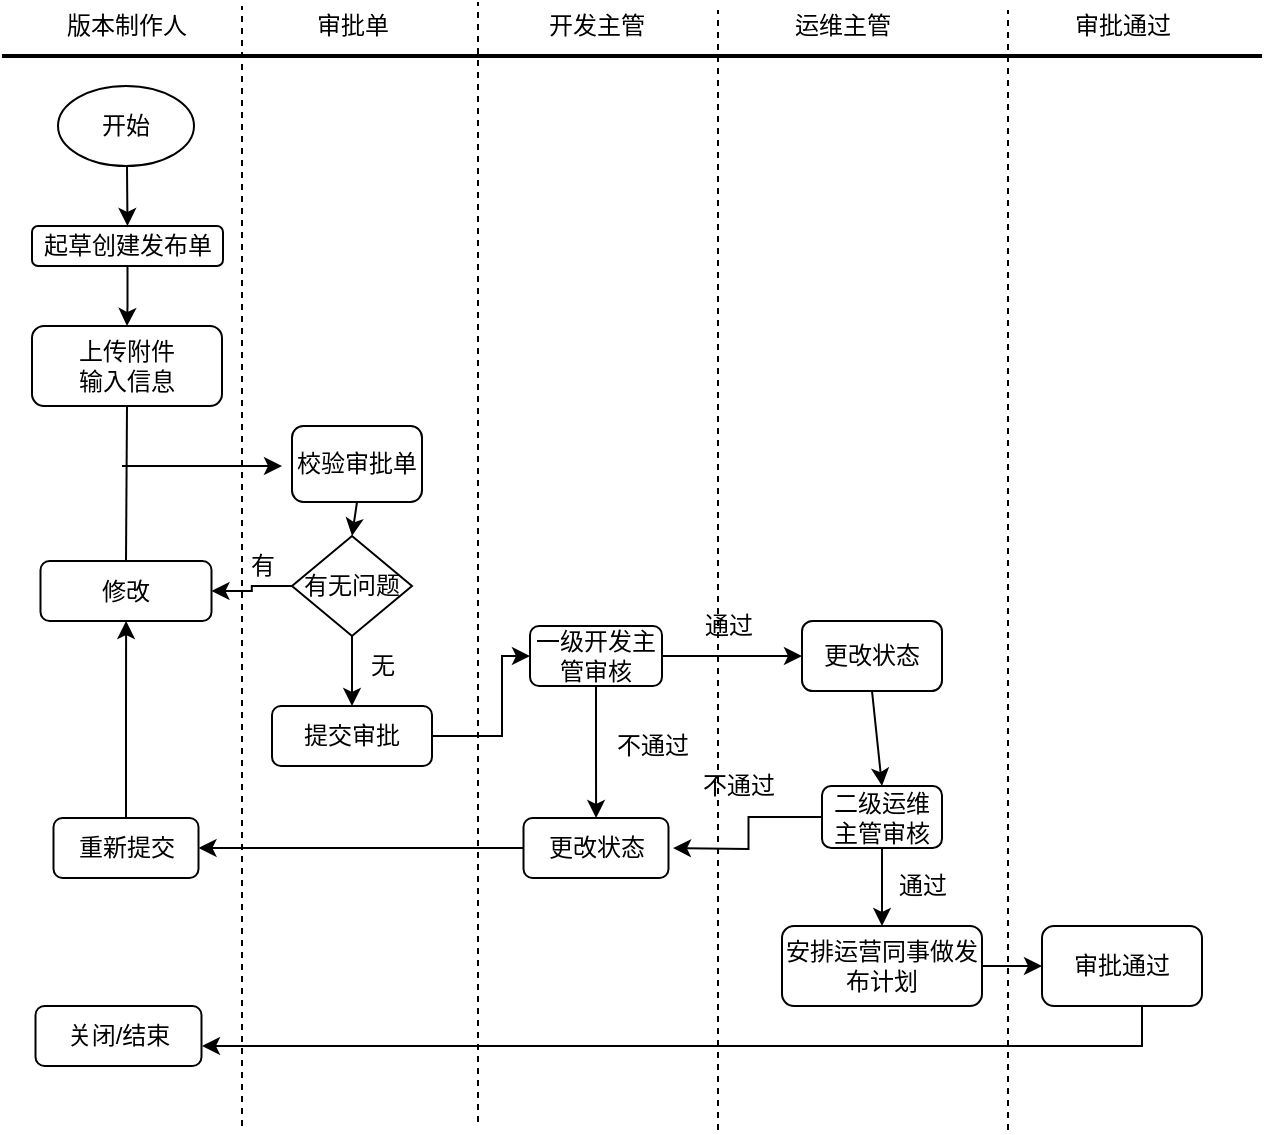<mxfile version="14.9.4" type="github">
  <diagram id="wOEtmpE22JPiZsjKgkxO" name="Page-1">
    <mxGraphModel dx="782" dy="468" grid="1" gridSize="10" guides="1" tooltips="1" connect="1" arrows="1" fold="1" page="1" pageScale="1" pageWidth="827" pageHeight="1169" math="0" shadow="0">
      <root>
        <mxCell id="0" />
        <mxCell id="1" parent="0" />
        <mxCell id="U-x_nso1w-7MmtHxoD05-55" value="" style="line;strokeWidth=2;html=1;" parent="1" vertex="1">
          <mxGeometry x="40" y="420" width="630" height="10" as="geometry" />
        </mxCell>
        <mxCell id="U-x_nso1w-7MmtHxoD05-60" value="版本制作人" style="text;html=1;align=center;verticalAlign=middle;resizable=0;points=[];autosize=1;strokeColor=none;" parent="1" vertex="1">
          <mxGeometry x="62" y="400" width="80" height="20" as="geometry" />
        </mxCell>
        <mxCell id="U-x_nso1w-7MmtHxoD05-61" value="开发主管" style="text;html=1;align=center;verticalAlign=middle;resizable=0;points=[];autosize=1;strokeColor=none;" parent="1" vertex="1">
          <mxGeometry x="307" y="400" width="60" height="20" as="geometry" />
        </mxCell>
        <mxCell id="U-x_nso1w-7MmtHxoD05-62" value="运维主管" style="text;html=1;align=center;verticalAlign=middle;resizable=0;points=[];autosize=1;strokeColor=none;" parent="1" vertex="1">
          <mxGeometry x="430" y="400" width="60" height="20" as="geometry" />
        </mxCell>
        <mxCell id="U-x_nso1w-7MmtHxoD05-63" value="审批通过" style="text;html=1;align=center;verticalAlign=middle;resizable=0;points=[];autosize=1;strokeColor=none;" parent="1" vertex="1">
          <mxGeometry x="570" y="400" width="60" height="20" as="geometry" />
        </mxCell>
        <mxCell id="U-x_nso1w-7MmtHxoD05-68" style="edgeStyle=orthogonalEdgeStyle;rounded=0;orthogonalLoop=1;jettySize=auto;html=1;exitX=0.5;exitY=1;exitDx=0;exitDy=0;entryX=0.5;entryY=0;entryDx=0;entryDy=0;" parent="1" target="U-x_nso1w-7MmtHxoD05-65" edge="1">
          <mxGeometry relative="1" as="geometry">
            <mxPoint x="102" y="450" as="sourcePoint" />
          </mxGeometry>
        </mxCell>
        <mxCell id="U-x_nso1w-7MmtHxoD05-64" value="开始" style="ellipse;whiteSpace=wrap;html=1;" parent="1" vertex="1">
          <mxGeometry x="68" y="440" width="68" height="40" as="geometry" />
        </mxCell>
        <mxCell id="U-x_nso1w-7MmtHxoD05-69" value="" style="edgeStyle=orthogonalEdgeStyle;rounded=0;orthogonalLoop=1;jettySize=auto;html=1;" parent="1" source="U-x_nso1w-7MmtHxoD05-65" target="U-x_nso1w-7MmtHxoD05-67" edge="1">
          <mxGeometry relative="1" as="geometry" />
        </mxCell>
        <mxCell id="U-x_nso1w-7MmtHxoD05-65" value="起草创建发布单" style="rounded=1;whiteSpace=wrap;html=1;" parent="1" vertex="1">
          <mxGeometry x="55" y="510" width="95.5" height="20" as="geometry" />
        </mxCell>
        <mxCell id="U-x_nso1w-7MmtHxoD05-67" value="上传附件&lt;br&gt;输入信息" style="rounded=1;whiteSpace=wrap;html=1;" parent="1" vertex="1">
          <mxGeometry x="55" y="560" width="95" height="40" as="geometry" />
        </mxCell>
        <mxCell id="U-x_nso1w-7MmtHxoD05-72" value="修改" style="rounded=1;whiteSpace=wrap;html=1;" parent="1" vertex="1">
          <mxGeometry x="59.25" y="677.5" width="85.5" height="30" as="geometry" />
        </mxCell>
        <mxCell id="U-x_nso1w-7MmtHxoD05-75" value="" style="edgeStyle=orthogonalEdgeStyle;rounded=0;orthogonalLoop=1;jettySize=auto;html=1;exitX=0.5;exitY=0;exitDx=0;exitDy=0;" parent="1" source="HqEoBKaH_x2RzY1JDvCR-24" target="U-x_nso1w-7MmtHxoD05-72" edge="1">
          <mxGeometry relative="1" as="geometry">
            <mxPoint x="102" y="800" as="sourcePoint" />
          </mxGeometry>
        </mxCell>
        <mxCell id="HqEoBKaH_x2RzY1JDvCR-33" value="" style="edgeStyle=orthogonalEdgeStyle;rounded=0;orthogonalLoop=1;jettySize=auto;html=1;" edge="1" parent="1" source="U-x_nso1w-7MmtHxoD05-76" target="U-x_nso1w-7MmtHxoD05-82">
          <mxGeometry relative="1" as="geometry" />
        </mxCell>
        <mxCell id="U-x_nso1w-7MmtHxoD05-76" value="一级开发主管审核" style="rounded=1;whiteSpace=wrap;html=1;" parent="1" vertex="1">
          <mxGeometry x="304" y="710" width="66" height="30" as="geometry" />
        </mxCell>
        <mxCell id="U-x_nso1w-7MmtHxoD05-80" value="不通过" style="text;html=1;align=center;verticalAlign=middle;resizable=0;points=[];autosize=1;strokeColor=none;" parent="1" vertex="1">
          <mxGeometry x="340" y="760" width="50" height="20" as="geometry" />
        </mxCell>
        <mxCell id="HqEoBKaH_x2RzY1JDvCR-25" value="" style="edgeStyle=orthogonalEdgeStyle;rounded=0;orthogonalLoop=1;jettySize=auto;html=1;" edge="1" parent="1" source="U-x_nso1w-7MmtHxoD05-82" target="HqEoBKaH_x2RzY1JDvCR-24">
          <mxGeometry relative="1" as="geometry" />
        </mxCell>
        <mxCell id="U-x_nso1w-7MmtHxoD05-82" value="更改状态" style="rounded=1;whiteSpace=wrap;html=1;" parent="1" vertex="1">
          <mxGeometry x="300.75" y="806" width="72.5" height="30" as="geometry" />
        </mxCell>
        <mxCell id="U-x_nso1w-7MmtHxoD05-86" value="" style="endArrow=classic;html=1;entryX=0;entryY=0.5;entryDx=0;entryDy=0;exitX=1;exitY=0.5;exitDx=0;exitDy=0;" parent="1" source="U-x_nso1w-7MmtHxoD05-76" edge="1" target="U-x_nso1w-7MmtHxoD05-88">
          <mxGeometry width="50" height="50" relative="1" as="geometry">
            <mxPoint x="376" y="723" as="sourcePoint" />
            <mxPoint x="415" y="724.5" as="targetPoint" />
          </mxGeometry>
        </mxCell>
        <mxCell id="U-x_nso1w-7MmtHxoD05-88" value="更改状态" style="rounded=1;whiteSpace=wrap;html=1;" parent="1" vertex="1">
          <mxGeometry x="440" y="707.5" width="70" height="35" as="geometry" />
        </mxCell>
        <mxCell id="HqEoBKaH_x2RzY1JDvCR-31" value="" style="edgeStyle=orthogonalEdgeStyle;rounded=0;orthogonalLoop=1;jettySize=auto;html=1;" edge="1" parent="1" source="U-x_nso1w-7MmtHxoD05-90" target="U-x_nso1w-7MmtHxoD05-100">
          <mxGeometry relative="1" as="geometry" />
        </mxCell>
        <mxCell id="U-x_nso1w-7MmtHxoD05-90" value="二级运维主管审核" style="rounded=1;whiteSpace=wrap;html=1;" parent="1" vertex="1">
          <mxGeometry x="450" y="790" width="60" height="31" as="geometry" />
        </mxCell>
        <mxCell id="U-x_nso1w-7MmtHxoD05-96" value="" style="edgeStyle=orthogonalEdgeStyle;rounded=0;orthogonalLoop=1;jettySize=auto;html=1;exitX=0;exitY=0.5;exitDx=0;exitDy=0;" parent="1" source="U-x_nso1w-7MmtHxoD05-90" edge="1">
          <mxGeometry relative="1" as="geometry">
            <mxPoint x="408" y="821" as="sourcePoint" />
            <mxPoint x="375.5" y="821" as="targetPoint" />
          </mxGeometry>
        </mxCell>
        <mxCell id="U-x_nso1w-7MmtHxoD05-91" value="不通过" style="text;html=1;align=center;verticalAlign=middle;resizable=0;points=[];autosize=1;strokeColor=none;" parent="1" vertex="1">
          <mxGeometry x="382.5" y="780" width="50" height="20" as="geometry" />
        </mxCell>
        <mxCell id="U-x_nso1w-7MmtHxoD05-106" value="" style="edgeStyle=orthogonalEdgeStyle;rounded=0;orthogonalLoop=1;jettySize=auto;html=1;" parent="1" source="U-x_nso1w-7MmtHxoD05-100" target="U-x_nso1w-7MmtHxoD05-105" edge="1">
          <mxGeometry relative="1" as="geometry" />
        </mxCell>
        <mxCell id="U-x_nso1w-7MmtHxoD05-100" value="安排运营同事做发布计划" style="rounded=1;whiteSpace=wrap;html=1;" parent="1" vertex="1">
          <mxGeometry x="430" y="860" width="100" height="40" as="geometry" />
        </mxCell>
        <mxCell id="U-x_nso1w-7MmtHxoD05-107" style="edgeStyle=orthogonalEdgeStyle;rounded=0;orthogonalLoop=1;jettySize=auto;html=1;" parent="1" edge="1">
          <mxGeometry relative="1" as="geometry">
            <mxPoint x="140" y="920" as="targetPoint" />
            <mxPoint x="640.0" y="880" as="sourcePoint" />
            <Array as="points">
              <mxPoint x="610" y="880" />
              <mxPoint x="610" y="920" />
            </Array>
          </mxGeometry>
        </mxCell>
        <mxCell id="U-x_nso1w-7MmtHxoD05-105" value="审批通过" style="rounded=1;whiteSpace=wrap;html=1;" parent="1" vertex="1">
          <mxGeometry x="560" y="860" width="80" height="40" as="geometry" />
        </mxCell>
        <mxCell id="U-x_nso1w-7MmtHxoD05-108" value="关闭/结束" style="rounded=1;whiteSpace=wrap;html=1;" parent="1" vertex="1">
          <mxGeometry x="56.75" y="900" width="83" height="30" as="geometry" />
        </mxCell>
        <mxCell id="HqEoBKaH_x2RzY1JDvCR-3" value="审批单" style="text;html=1;align=center;verticalAlign=middle;resizable=0;points=[];autosize=1;strokeColor=none;" vertex="1" parent="1">
          <mxGeometry x="190" y="400" width="50" height="20" as="geometry" />
        </mxCell>
        <mxCell id="HqEoBKaH_x2RzY1JDvCR-4" value="" style="endArrow=none;html=1;exitX=0.5;exitY=0;exitDx=0;exitDy=0;entryX=0.5;entryY=1;entryDx=0;entryDy=0;" edge="1" parent="1" source="U-x_nso1w-7MmtHxoD05-72" target="U-x_nso1w-7MmtHxoD05-67">
          <mxGeometry width="50" height="50" relative="1" as="geometry">
            <mxPoint x="210" y="700" as="sourcePoint" />
            <mxPoint x="260" y="650" as="targetPoint" />
          </mxGeometry>
        </mxCell>
        <mxCell id="HqEoBKaH_x2RzY1JDvCR-5" value="" style="endArrow=classic;html=1;" edge="1" parent="1">
          <mxGeometry width="50" height="50" relative="1" as="geometry">
            <mxPoint x="100" y="630" as="sourcePoint" />
            <mxPoint x="180" y="630" as="targetPoint" />
          </mxGeometry>
        </mxCell>
        <mxCell id="HqEoBKaH_x2RzY1JDvCR-6" value="校验审批单" style="rounded=1;whiteSpace=wrap;html=1;" vertex="1" parent="1">
          <mxGeometry x="185" y="610" width="65" height="38" as="geometry" />
        </mxCell>
        <mxCell id="HqEoBKaH_x2RzY1JDvCR-9" value="" style="edgeStyle=orthogonalEdgeStyle;rounded=0;orthogonalLoop=1;jettySize=auto;html=1;" edge="1" parent="1" source="HqEoBKaH_x2RzY1JDvCR-7" target="U-x_nso1w-7MmtHxoD05-72">
          <mxGeometry relative="1" as="geometry" />
        </mxCell>
        <mxCell id="HqEoBKaH_x2RzY1JDvCR-14" value="" style="edgeStyle=orthogonalEdgeStyle;rounded=0;orthogonalLoop=1;jettySize=auto;html=1;" edge="1" parent="1" source="HqEoBKaH_x2RzY1JDvCR-7" target="HqEoBKaH_x2RzY1JDvCR-8">
          <mxGeometry relative="1" as="geometry" />
        </mxCell>
        <mxCell id="HqEoBKaH_x2RzY1JDvCR-7" value="有无问题" style="rhombus;whiteSpace=wrap;html=1;" vertex="1" parent="1">
          <mxGeometry x="185" y="665" width="60" height="50" as="geometry" />
        </mxCell>
        <mxCell id="HqEoBKaH_x2RzY1JDvCR-21" value="" style="edgeStyle=orthogonalEdgeStyle;rounded=0;orthogonalLoop=1;jettySize=auto;html=1;entryX=0;entryY=0.5;entryDx=0;entryDy=0;" edge="1" parent="1" source="HqEoBKaH_x2RzY1JDvCR-8" target="U-x_nso1w-7MmtHxoD05-76">
          <mxGeometry relative="1" as="geometry">
            <Array as="points">
              <mxPoint x="290" y="765" />
              <mxPoint x="290" y="725" />
            </Array>
          </mxGeometry>
        </mxCell>
        <mxCell id="HqEoBKaH_x2RzY1JDvCR-8" value="提交审批" style="rounded=1;whiteSpace=wrap;html=1;" vertex="1" parent="1">
          <mxGeometry x="175" y="750" width="80" height="30" as="geometry" />
        </mxCell>
        <mxCell id="HqEoBKaH_x2RzY1JDvCR-10" value="有" style="text;html=1;align=center;verticalAlign=middle;resizable=0;points=[];autosize=1;strokeColor=none;" vertex="1" parent="1">
          <mxGeometry x="155" y="670" width="30" height="20" as="geometry" />
        </mxCell>
        <mxCell id="HqEoBKaH_x2RzY1JDvCR-15" value="无" style="text;html=1;align=center;verticalAlign=middle;resizable=0;points=[];autosize=1;strokeColor=none;" vertex="1" parent="1">
          <mxGeometry x="215" y="720" width="30" height="20" as="geometry" />
        </mxCell>
        <mxCell id="HqEoBKaH_x2RzY1JDvCR-16" value="" style="endArrow=classic;html=1;exitX=0.5;exitY=1;exitDx=0;exitDy=0;entryX=0.5;entryY=0;entryDx=0;entryDy=0;" edge="1" parent="1" source="HqEoBKaH_x2RzY1JDvCR-6" target="HqEoBKaH_x2RzY1JDvCR-7">
          <mxGeometry width="50" height="50" relative="1" as="geometry">
            <mxPoint x="300" y="690" as="sourcePoint" />
            <mxPoint x="350" y="640" as="targetPoint" />
          </mxGeometry>
        </mxCell>
        <mxCell id="U-x_nso1w-7MmtHxoD05-87" value="通过" style="text;html=1;align=center;verticalAlign=middle;resizable=0;points=[];autosize=1;strokeColor=none;" parent="1" vertex="1">
          <mxGeometry x="382.5" y="700" width="40" height="20" as="geometry" />
        </mxCell>
        <mxCell id="HqEoBKaH_x2RzY1JDvCR-24" value="重新提交" style="rounded=1;whiteSpace=wrap;html=1;" vertex="1" parent="1">
          <mxGeometry x="65.75" y="806" width="72.5" height="30" as="geometry" />
        </mxCell>
        <mxCell id="HqEoBKaH_x2RzY1JDvCR-30" value="" style="endArrow=classic;html=1;exitX=0.5;exitY=1;exitDx=0;exitDy=0;entryX=0.5;entryY=0;entryDx=0;entryDy=0;" edge="1" parent="1" source="U-x_nso1w-7MmtHxoD05-88" target="U-x_nso1w-7MmtHxoD05-90">
          <mxGeometry width="50" height="50" relative="1" as="geometry">
            <mxPoint x="300" y="840" as="sourcePoint" />
            <mxPoint x="350" y="790" as="targetPoint" />
          </mxGeometry>
        </mxCell>
        <mxCell id="HqEoBKaH_x2RzY1JDvCR-32" value="通过" style="text;html=1;align=center;verticalAlign=middle;resizable=0;points=[];autosize=1;strokeColor=none;" vertex="1" parent="1">
          <mxGeometry x="480" y="830" width="40" height="20" as="geometry" />
        </mxCell>
        <mxCell id="HqEoBKaH_x2RzY1JDvCR-35" value="" style="endArrow=none;dashed=1;html=1;" edge="1" parent="1">
          <mxGeometry width="50" height="50" relative="1" as="geometry">
            <mxPoint x="160" y="960" as="sourcePoint" />
            <mxPoint x="160" y="400" as="targetPoint" />
          </mxGeometry>
        </mxCell>
        <mxCell id="HqEoBKaH_x2RzY1JDvCR-36" value="" style="endArrow=none;dashed=1;html=1;" edge="1" parent="1">
          <mxGeometry width="50" height="50" relative="1" as="geometry">
            <mxPoint x="278" y="958" as="sourcePoint" />
            <mxPoint x="278" y="398" as="targetPoint" />
          </mxGeometry>
        </mxCell>
        <mxCell id="HqEoBKaH_x2RzY1JDvCR-37" value="" style="endArrow=none;dashed=1;html=1;" edge="1" parent="1">
          <mxGeometry width="50" height="50" relative="1" as="geometry">
            <mxPoint x="398" y="962" as="sourcePoint" />
            <mxPoint x="398" y="402" as="targetPoint" />
          </mxGeometry>
        </mxCell>
        <mxCell id="HqEoBKaH_x2RzY1JDvCR-38" value="" style="endArrow=none;dashed=1;html=1;" edge="1" parent="1">
          <mxGeometry width="50" height="50" relative="1" as="geometry">
            <mxPoint x="543" y="962" as="sourcePoint" />
            <mxPoint x="543" y="402" as="targetPoint" />
          </mxGeometry>
        </mxCell>
      </root>
    </mxGraphModel>
  </diagram>
</mxfile>
